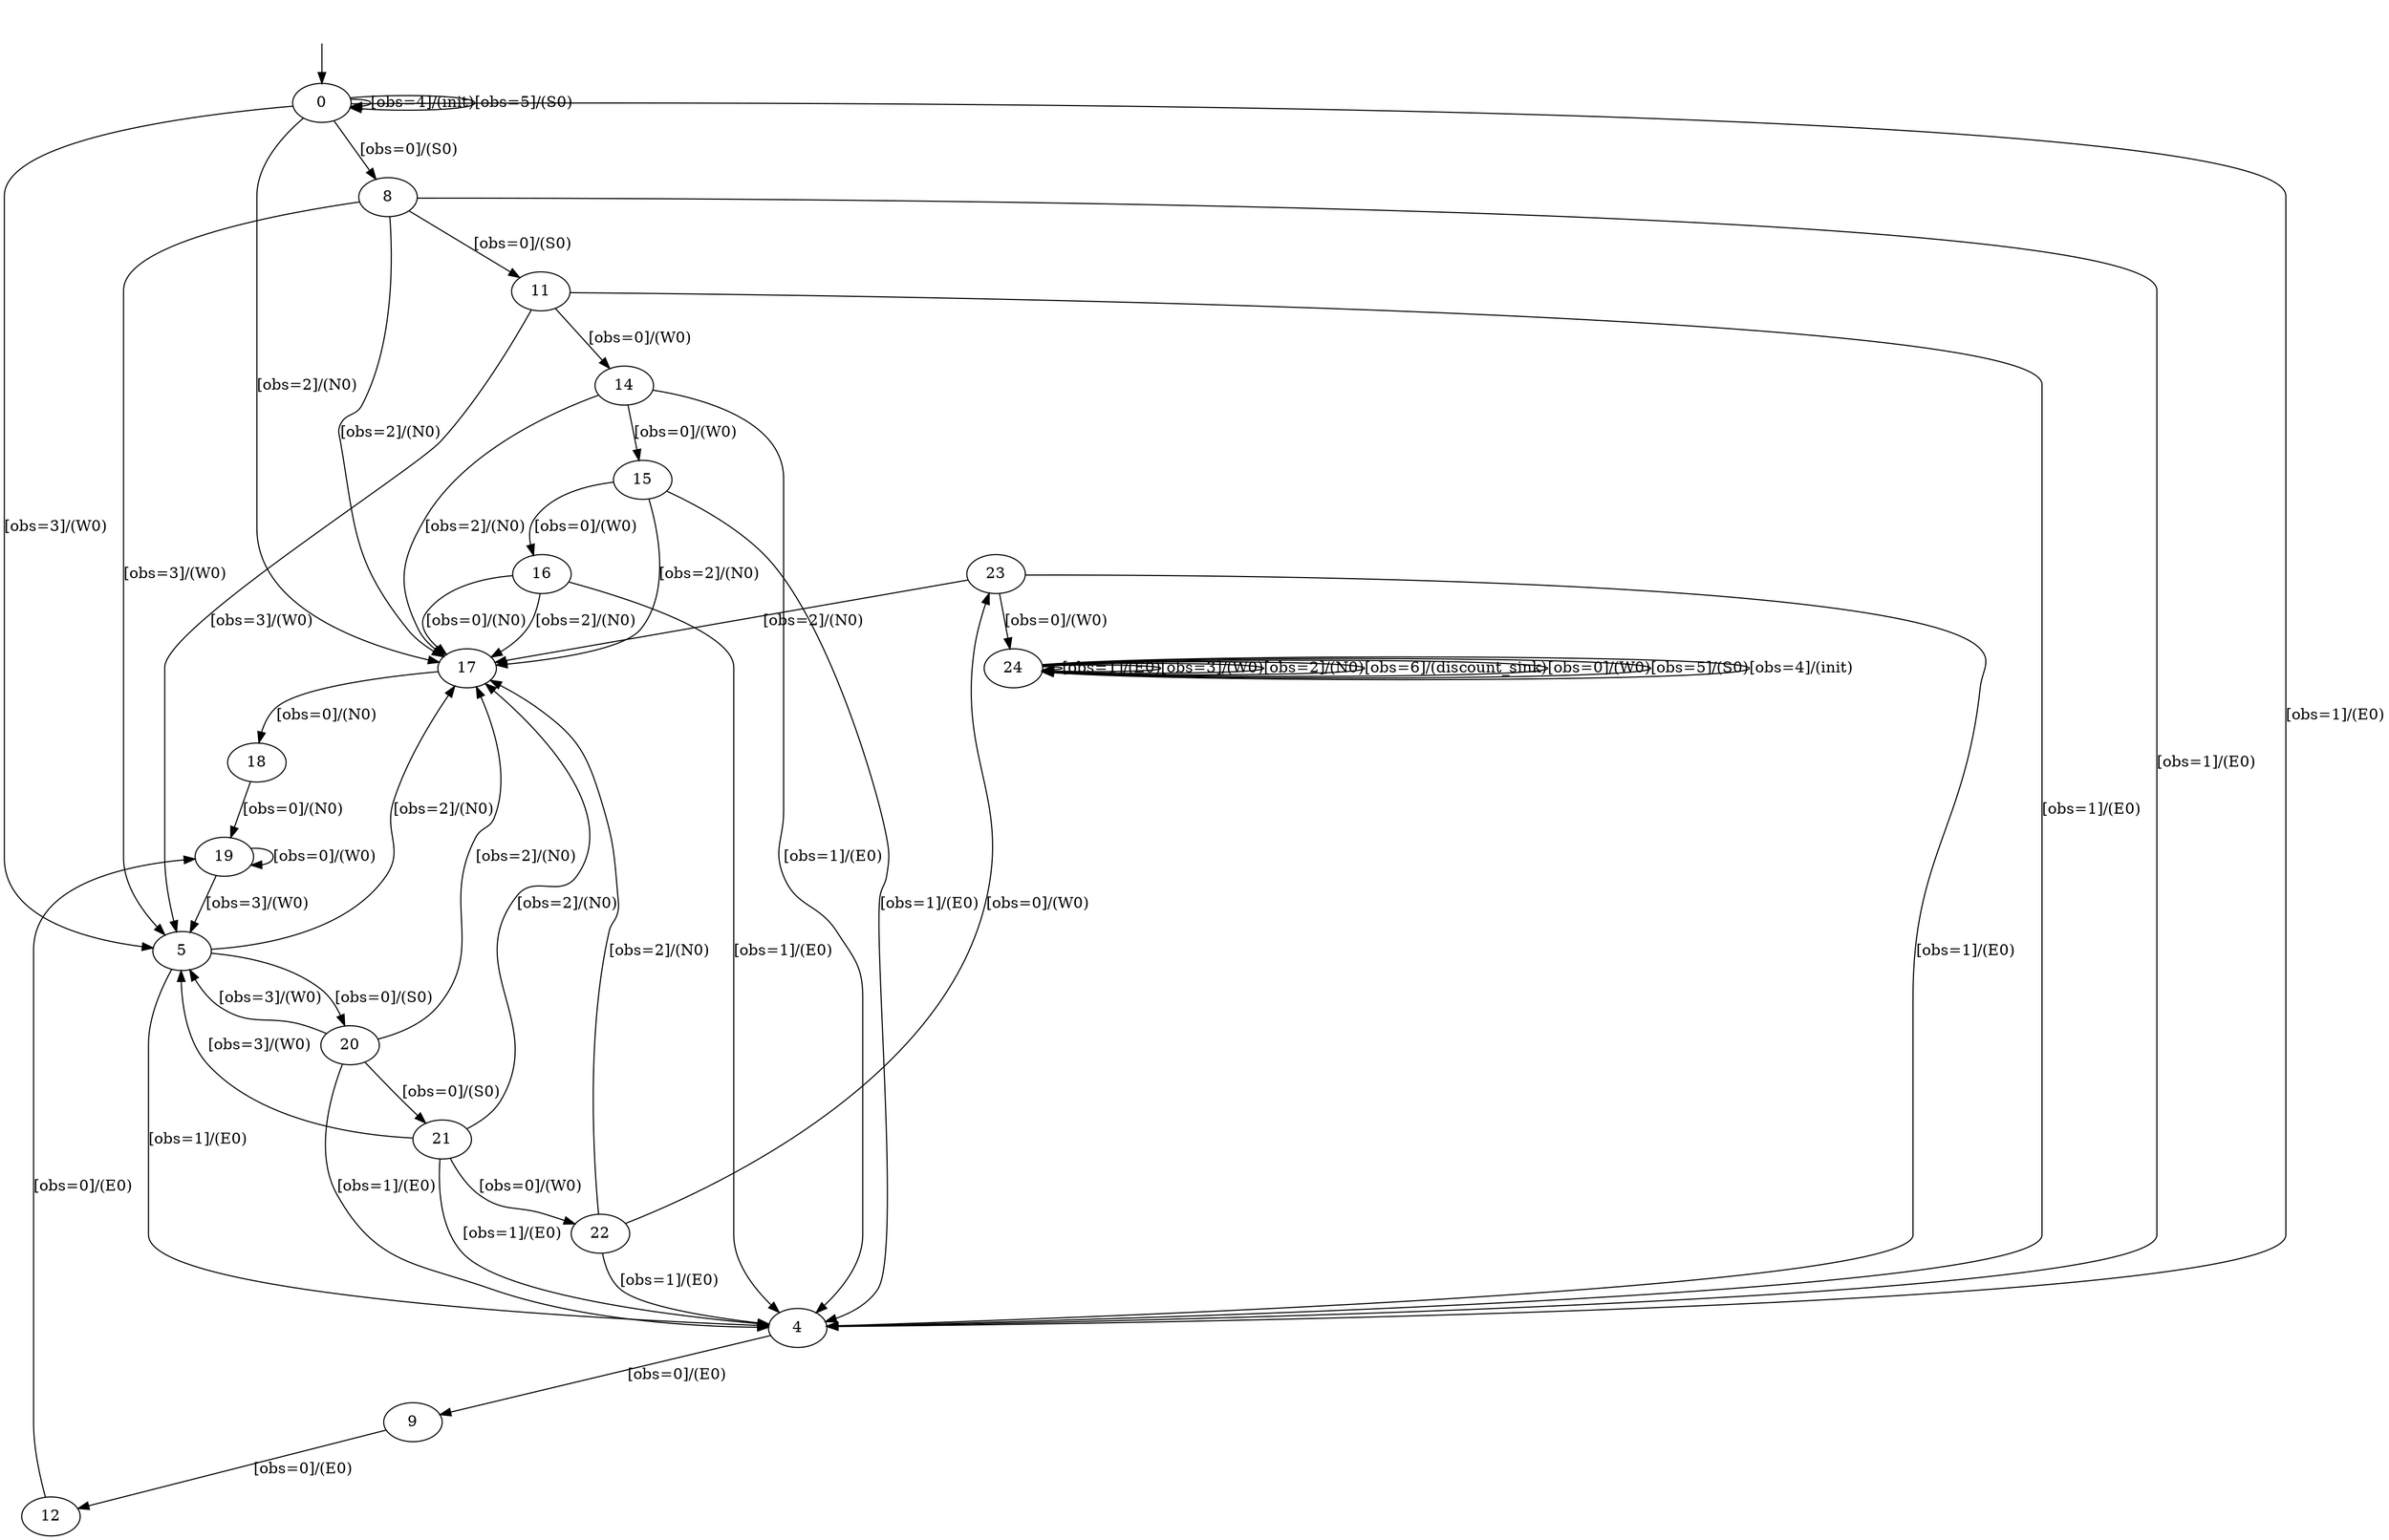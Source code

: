 digraph {
24;
23;
22;
21;
20;
19;
18;
17;
16;
15;
14;
0;
4;
5;
8;
9;
11;
12;
__init [label="", style=invis, width=0];
__init -> 0;
24 -> 24 [label="[obs=1]/(E0)"];
24 -> 24 [label="[obs=3]/(W0)"];
24 -> 24 [label="[obs=2]/(N0)"];
24 -> 24 [label="[obs=6]/(discount_sink)"];
24 -> 24 [label="[obs=0]/(W0)"];
24 -> 24 [label="[obs=5]/(S0)"];
24 -> 24 [label="[obs=4]/(init)"];
23 -> 4 [label="[obs=1]/(E0)"];
23 -> 17 [label="[obs=2]/(N0)"];
23 -> 24 [label="[obs=0]/(W0)"];
22 -> 4 [label="[obs=1]/(E0)"];
22 -> 23 [label="[obs=0]/(W0)"];
22 -> 17 [label="[obs=2]/(N0)"];
21 -> 4 [label="[obs=1]/(E0)"];
21 -> 5 [label="[obs=3]/(W0)"];
21 -> 22 [label="[obs=0]/(W0)"];
21 -> 17 [label="[obs=2]/(N0)"];
20 -> 4 [label="[obs=1]/(E0)"];
20 -> 5 [label="[obs=3]/(W0)"];
20 -> 21 [label="[obs=0]/(S0)"];
20 -> 17 [label="[obs=2]/(N0)"];
19 -> 5 [label="[obs=3]/(W0)"];
19 -> 19 [label="[obs=0]/(W0)"];
18 -> 19 [label="[obs=0]/(N0)"];
17 -> 18 [label="[obs=0]/(N0)"];
16 -> 4 [label="[obs=1]/(E0)"];
16 -> 17 [label="[obs=0]/(N0)"];
16 -> 17 [label="[obs=2]/(N0)"];
15 -> 4 [label="[obs=1]/(E0)"];
15 -> 16 [label="[obs=0]/(W0)"];
15 -> 17 [label="[obs=2]/(N0)"];
14 -> 4 [label="[obs=1]/(E0)"];
14 -> 15 [label="[obs=0]/(W0)"];
14 -> 17 [label="[obs=2]/(N0)"];
0 -> 0 [label="[obs=4]/(init)"];
0 -> 4 [label="[obs=1]/(E0)"];
0 -> 5 [label="[obs=3]/(W0)"];
0 -> 8 [label="[obs=0]/(S0)"];
0 -> 0 [label="[obs=5]/(S0)"];
0 -> 17 [label="[obs=2]/(N0)"];
4 -> 9 [label="[obs=0]/(E0)"];
5 -> 4 [label="[obs=1]/(E0)"];
5 -> 20 [label="[obs=0]/(S0)"];
5 -> 17 [label="[obs=2]/(N0)"];
8 -> 4 [label="[obs=1]/(E0)"];
8 -> 5 [label="[obs=3]/(W0)"];
8 -> 11 [label="[obs=0]/(S0)"];
8 -> 17 [label="[obs=2]/(N0)"];
9 -> 12 [label="[obs=0]/(E0)"];
11 -> 4 [label="[obs=1]/(E0)"];
11 -> 5 [label="[obs=3]/(W0)"];
11 -> 14 [label="[obs=0]/(W0)"];
12 -> 19 [label="[obs=0]/(E0)"];
}